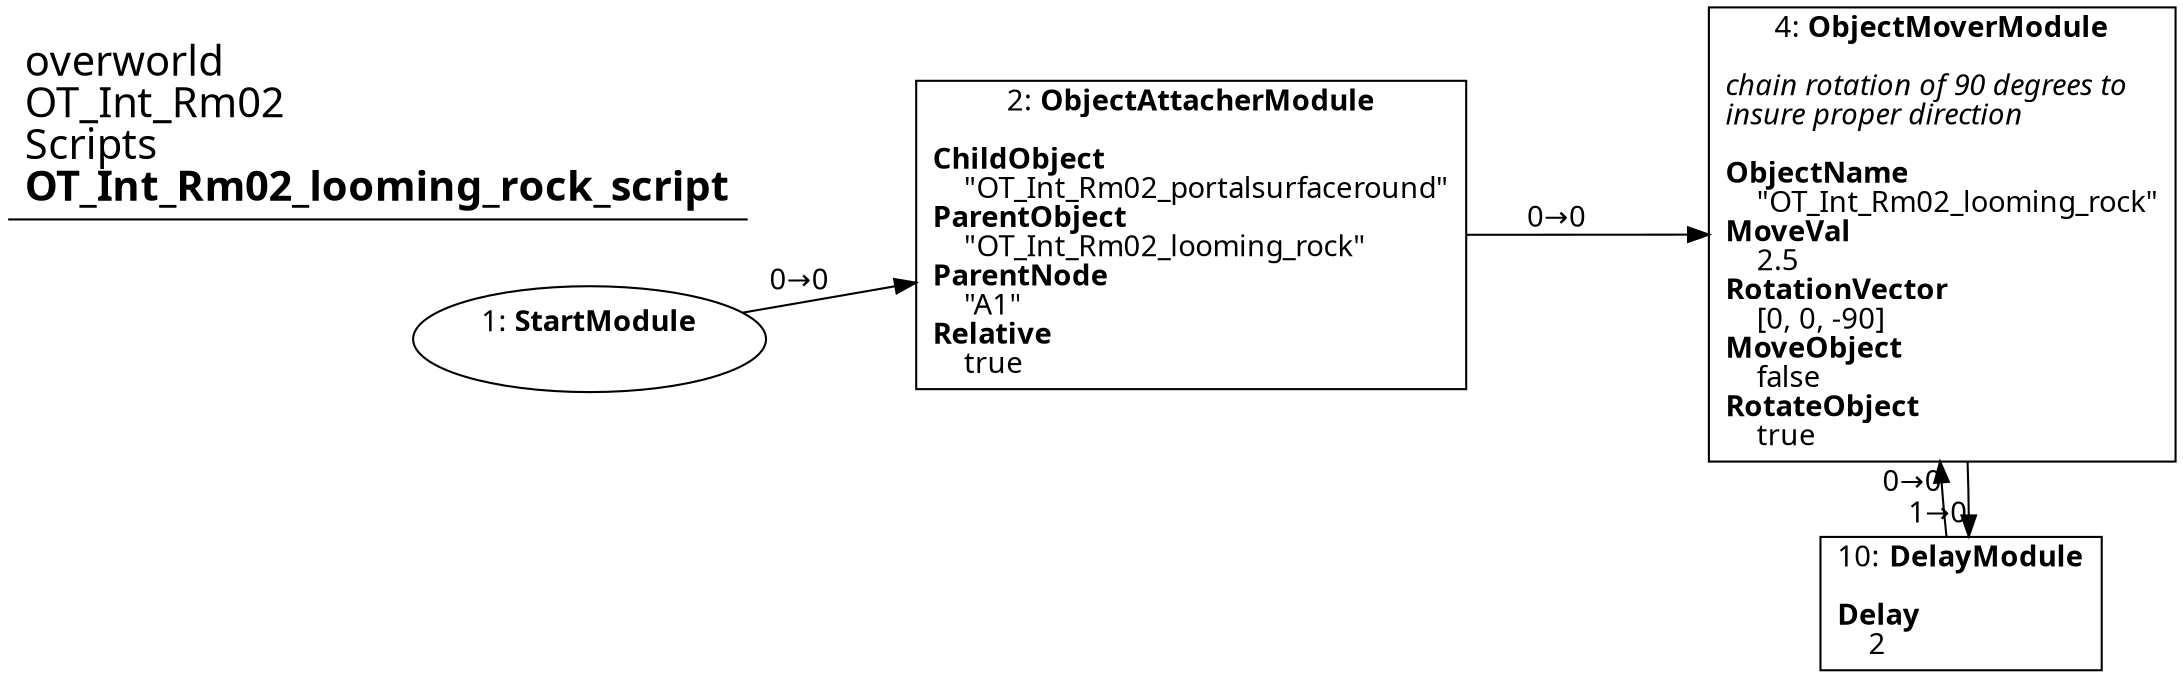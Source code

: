 digraph {
    layout = fdp;
    overlap = prism;
    sep = "+16";
    splines = spline;

    node [ shape = box ];

    graph [ fontname = "Segoe UI" ];
    node [ fontname = "Segoe UI" ];
    edge [ fontname = "Segoe UI" ];

    1 [ label = <1: <b>StartModule</b><br/><br/>> ];
    1 [ shape = oval ]
    1 [ pos = "0.135,-0.171!" ];
    1 -> 2 [ label = "0→0" ];

    2 [ label = <2: <b>ObjectAttacherModule</b><br/><br/><b>ChildObject</b><br align="left"/>    &quot;OT_Int_Rm02_portalsurfaceround&quot;<br align="left"/><b>ParentObject</b><br align="left"/>    &quot;OT_Int_Rm02_looming_rock&quot;<br align="left"/><b>ParentNode</b><br align="left"/>    &quot;A1&quot;<br align="left"/><b>Relative</b><br align="left"/>    true<br align="left"/>> ];
    2 [ pos = "0.36100003,-0.171!" ];
    2 -> 4 [ label = "0→0" ];

    4 [ label = <4: <b>ObjectMoverModule</b><br/><br/><i>chain rotation of 90 degrees to <br align="left"/>insure proper direction<br align="left"/></i><br align="left"/><b>ObjectName</b><br align="left"/>    &quot;OT_Int_Rm02_looming_rock&quot;<br align="left"/><b>MoveVal</b><br align="left"/>    2.5<br align="left"/><b>RotationVector</b><br align="left"/>    [0, 0, -90]<br align="left"/><b>MoveObject</b><br align="left"/>    false<br align="left"/><b>RotateObject</b><br align="left"/>    true<br align="left"/>> ];
    4 [ pos = "0.84900004,-0.171!" ];
    4 -> 10 [ label = "1→0" ];

    10 [ label = <10: <b>DelayModule</b><br/><br/><b>Delay</b><br align="left"/>    2<br align="left"/>> ];
    10 [ pos = "0.86,-0.354!" ];
    10 -> 4 [ label = "0→0" ];

    title [ pos = "0.134,-0.17!" ];
    title [ shape = underline ];
    title [ label = <<font point-size="20">overworld<br align="left"/>OT_Int_Rm02<br align="left"/>Scripts<br align="left"/><b>OT_Int_Rm02_looming_rock_script</b><br align="left"/></font>> ];
}
